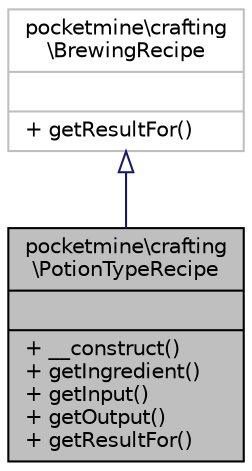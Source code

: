 digraph "pocketmine\crafting\PotionTypeRecipe"
{
 // INTERACTIVE_SVG=YES
 // LATEX_PDF_SIZE
  edge [fontname="Helvetica",fontsize="10",labelfontname="Helvetica",labelfontsize="10"];
  node [fontname="Helvetica",fontsize="10",shape=record];
  Node1 [label="{pocketmine\\crafting\l\\PotionTypeRecipe\n||+ __construct()\l+ getIngredient()\l+ getInput()\l+ getOutput()\l+ getResultFor()\l}",height=0.2,width=0.4,color="black", fillcolor="grey75", style="filled", fontcolor="black",tooltip=" "];
  Node2 -> Node1 [dir="back",color="midnightblue",fontsize="10",style="solid",arrowtail="onormal",fontname="Helvetica"];
  Node2 [label="{pocketmine\\crafting\l\\BrewingRecipe\n||+ getResultFor()\l}",height=0.2,width=0.4,color="grey75", fillcolor="white", style="filled",URL="$d9/d63/interfacepocketmine_1_1crafting_1_1_brewing_recipe.html",tooltip=" "];
}
